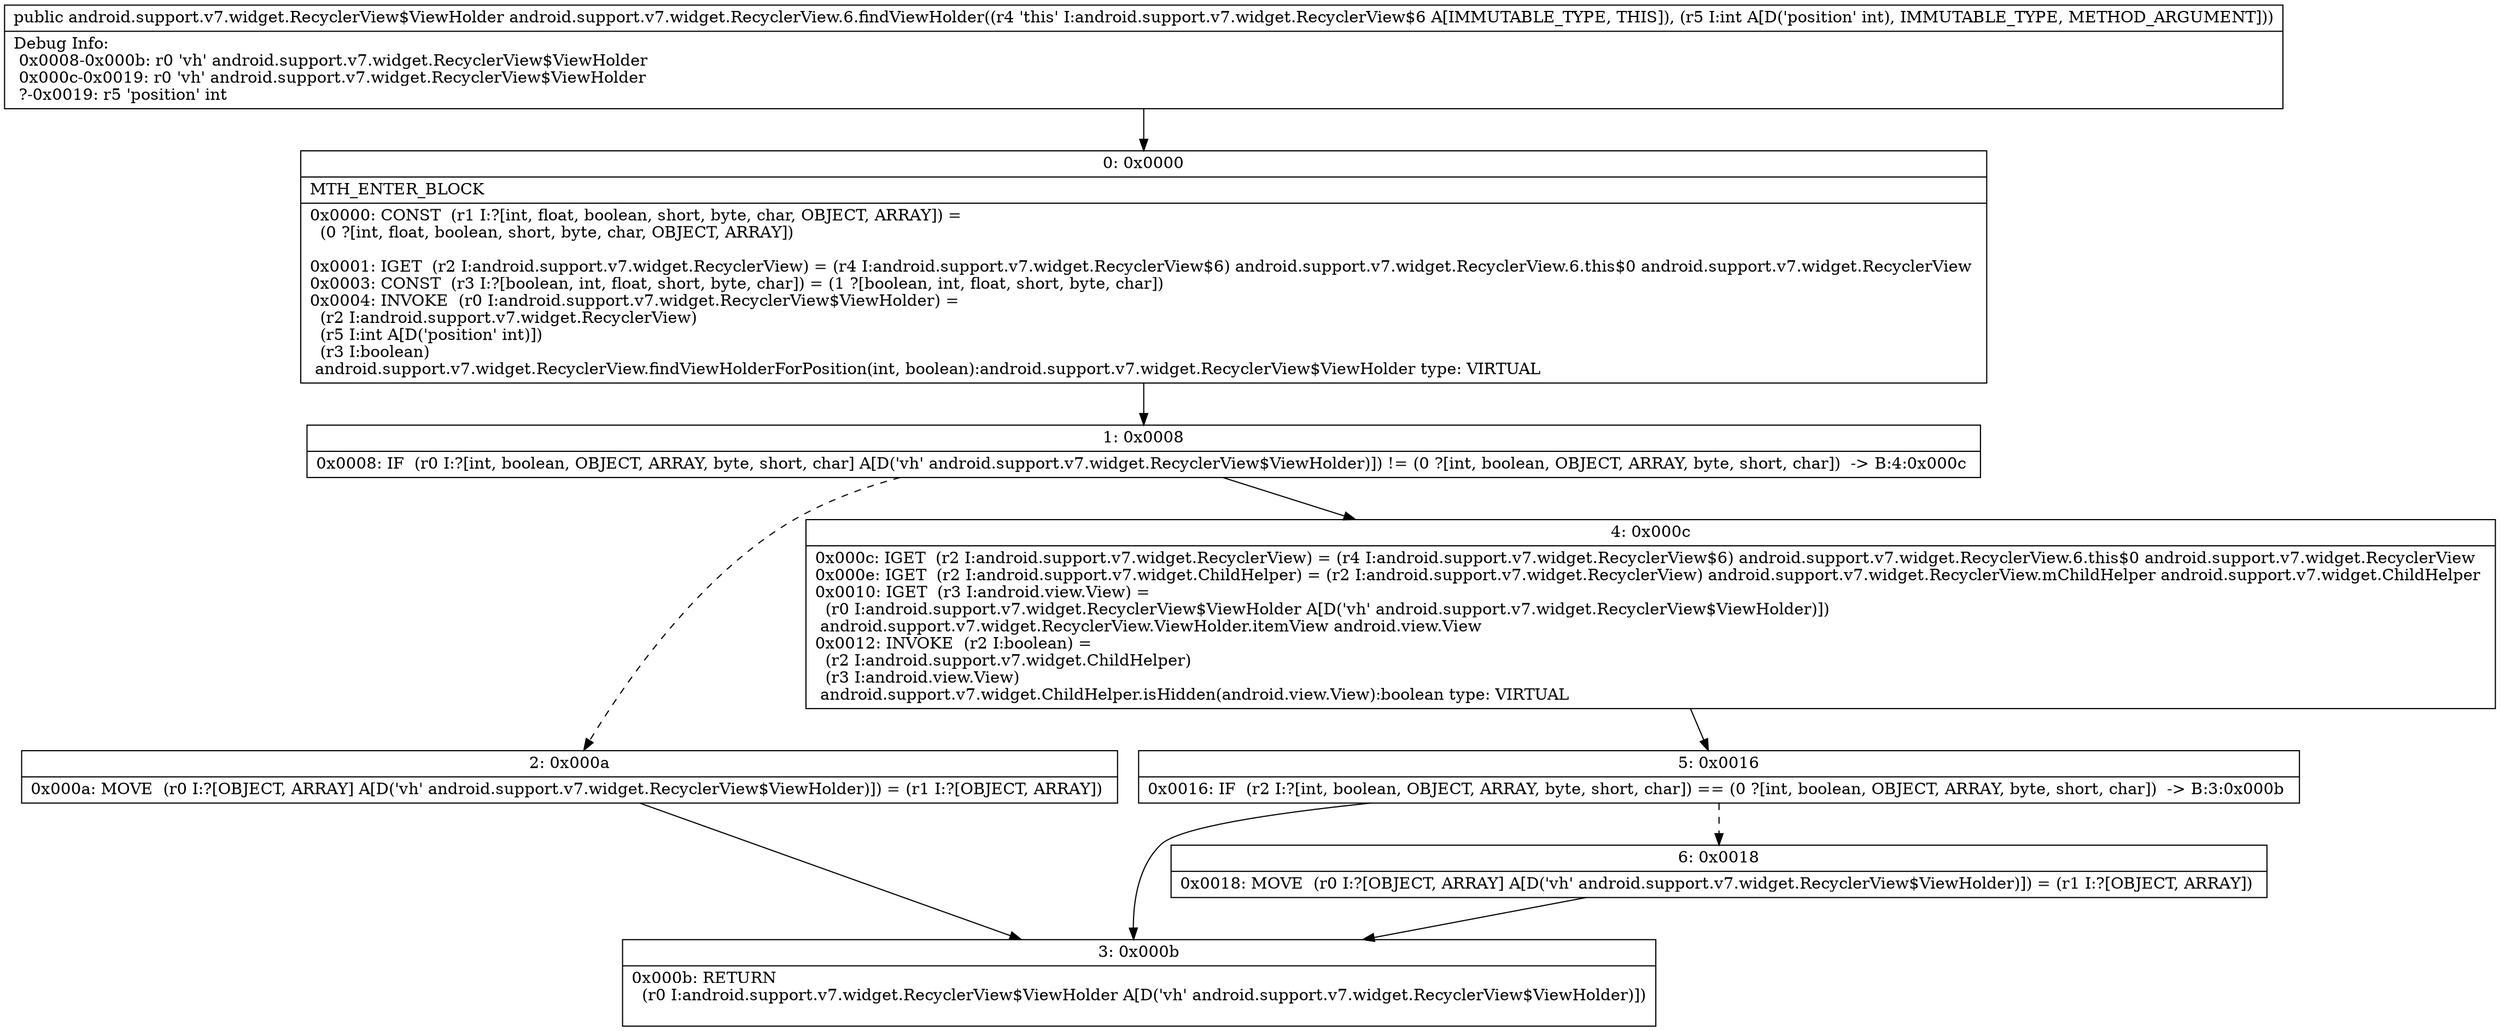 digraph "CFG forandroid.support.v7.widget.RecyclerView.6.findViewHolder(I)Landroid\/support\/v7\/widget\/RecyclerView$ViewHolder;" {
Node_0 [shape=record,label="{0\:\ 0x0000|MTH_ENTER_BLOCK\l|0x0000: CONST  (r1 I:?[int, float, boolean, short, byte, char, OBJECT, ARRAY]) = \l  (0 ?[int, float, boolean, short, byte, char, OBJECT, ARRAY])\l \l0x0001: IGET  (r2 I:android.support.v7.widget.RecyclerView) = (r4 I:android.support.v7.widget.RecyclerView$6) android.support.v7.widget.RecyclerView.6.this$0 android.support.v7.widget.RecyclerView \l0x0003: CONST  (r3 I:?[boolean, int, float, short, byte, char]) = (1 ?[boolean, int, float, short, byte, char]) \l0x0004: INVOKE  (r0 I:android.support.v7.widget.RecyclerView$ViewHolder) = \l  (r2 I:android.support.v7.widget.RecyclerView)\l  (r5 I:int A[D('position' int)])\l  (r3 I:boolean)\l android.support.v7.widget.RecyclerView.findViewHolderForPosition(int, boolean):android.support.v7.widget.RecyclerView$ViewHolder type: VIRTUAL \l}"];
Node_1 [shape=record,label="{1\:\ 0x0008|0x0008: IF  (r0 I:?[int, boolean, OBJECT, ARRAY, byte, short, char] A[D('vh' android.support.v7.widget.RecyclerView$ViewHolder)]) != (0 ?[int, boolean, OBJECT, ARRAY, byte, short, char])  \-\> B:4:0x000c \l}"];
Node_2 [shape=record,label="{2\:\ 0x000a|0x000a: MOVE  (r0 I:?[OBJECT, ARRAY] A[D('vh' android.support.v7.widget.RecyclerView$ViewHolder)]) = (r1 I:?[OBJECT, ARRAY]) \l}"];
Node_3 [shape=record,label="{3\:\ 0x000b|0x000b: RETURN  \l  (r0 I:android.support.v7.widget.RecyclerView$ViewHolder A[D('vh' android.support.v7.widget.RecyclerView$ViewHolder)])\l \l}"];
Node_4 [shape=record,label="{4\:\ 0x000c|0x000c: IGET  (r2 I:android.support.v7.widget.RecyclerView) = (r4 I:android.support.v7.widget.RecyclerView$6) android.support.v7.widget.RecyclerView.6.this$0 android.support.v7.widget.RecyclerView \l0x000e: IGET  (r2 I:android.support.v7.widget.ChildHelper) = (r2 I:android.support.v7.widget.RecyclerView) android.support.v7.widget.RecyclerView.mChildHelper android.support.v7.widget.ChildHelper \l0x0010: IGET  (r3 I:android.view.View) = \l  (r0 I:android.support.v7.widget.RecyclerView$ViewHolder A[D('vh' android.support.v7.widget.RecyclerView$ViewHolder)])\l android.support.v7.widget.RecyclerView.ViewHolder.itemView android.view.View \l0x0012: INVOKE  (r2 I:boolean) = \l  (r2 I:android.support.v7.widget.ChildHelper)\l  (r3 I:android.view.View)\l android.support.v7.widget.ChildHelper.isHidden(android.view.View):boolean type: VIRTUAL \l}"];
Node_5 [shape=record,label="{5\:\ 0x0016|0x0016: IF  (r2 I:?[int, boolean, OBJECT, ARRAY, byte, short, char]) == (0 ?[int, boolean, OBJECT, ARRAY, byte, short, char])  \-\> B:3:0x000b \l}"];
Node_6 [shape=record,label="{6\:\ 0x0018|0x0018: MOVE  (r0 I:?[OBJECT, ARRAY] A[D('vh' android.support.v7.widget.RecyclerView$ViewHolder)]) = (r1 I:?[OBJECT, ARRAY]) \l}"];
MethodNode[shape=record,label="{public android.support.v7.widget.RecyclerView$ViewHolder android.support.v7.widget.RecyclerView.6.findViewHolder((r4 'this' I:android.support.v7.widget.RecyclerView$6 A[IMMUTABLE_TYPE, THIS]), (r5 I:int A[D('position' int), IMMUTABLE_TYPE, METHOD_ARGUMENT]))  | Debug Info:\l  0x0008\-0x000b: r0 'vh' android.support.v7.widget.RecyclerView$ViewHolder\l  0x000c\-0x0019: r0 'vh' android.support.v7.widget.RecyclerView$ViewHolder\l  ?\-0x0019: r5 'position' int\l}"];
MethodNode -> Node_0;
Node_0 -> Node_1;
Node_1 -> Node_2[style=dashed];
Node_1 -> Node_4;
Node_2 -> Node_3;
Node_4 -> Node_5;
Node_5 -> Node_3;
Node_5 -> Node_6[style=dashed];
Node_6 -> Node_3;
}

